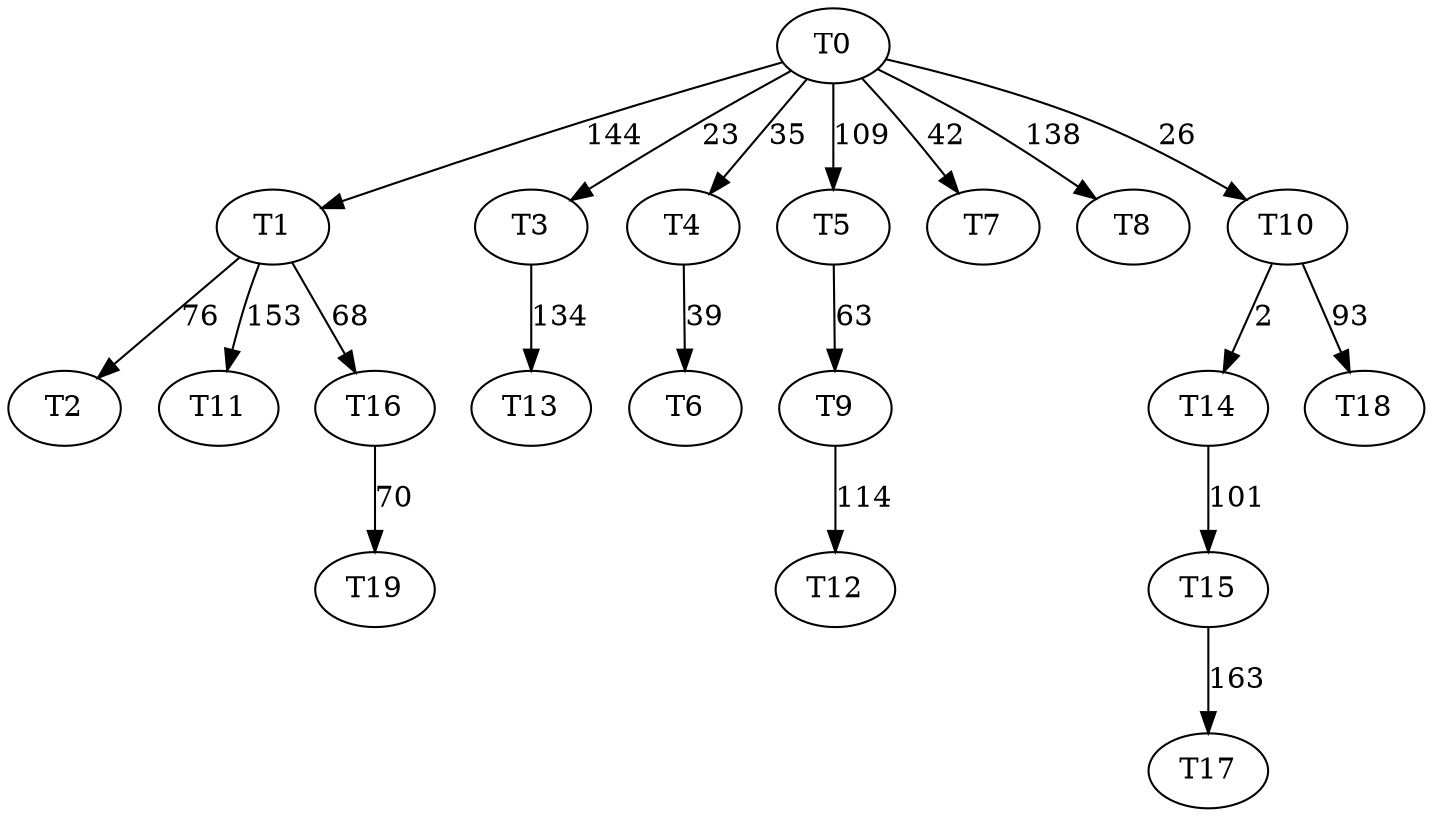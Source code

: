 digraph "tree_17.31-01.05.2020" {
	0 [label=T0]
	1 [label=T1]
	2 [label=T2]
	3 [label=T3]
	4 [label=T4]
	5 [label=T5]
	6 [label=T6]
	7 [label=T7]
	8 [label=T8]
	9 [label=T9]
	10 [label=T10]
	11 [label=T11]
	12 [label=T12]
	13 [label=T13]
	14 [label=T14]
	15 [label=T15]
	16 [label=T16]
	17 [label=T17]
	18 [label=T18]
	19 [label=T19]
	0 -> 1 [label=144]
	0 -> 3 [label=23]
	0 -> 4 [label=35]
	0 -> 5 [label=109]
	0 -> 7 [label=42]
	0 -> 8 [label=138]
	0 -> 10 [label=26]
	1 -> 2 [label=76]
	1 -> 11 [label=153]
	1 -> 16 [label=68]
	3 -> 13 [label=134]
	4 -> 6 [label=39]
	5 -> 9 [label=63]
	9 -> 12 [label=114]
	10 -> 14 [label=2]
	10 -> 18 [label=93]
	14 -> 15 [label=101]
	15 -> 17 [label=163]
	16 -> 19 [label=70]
}
